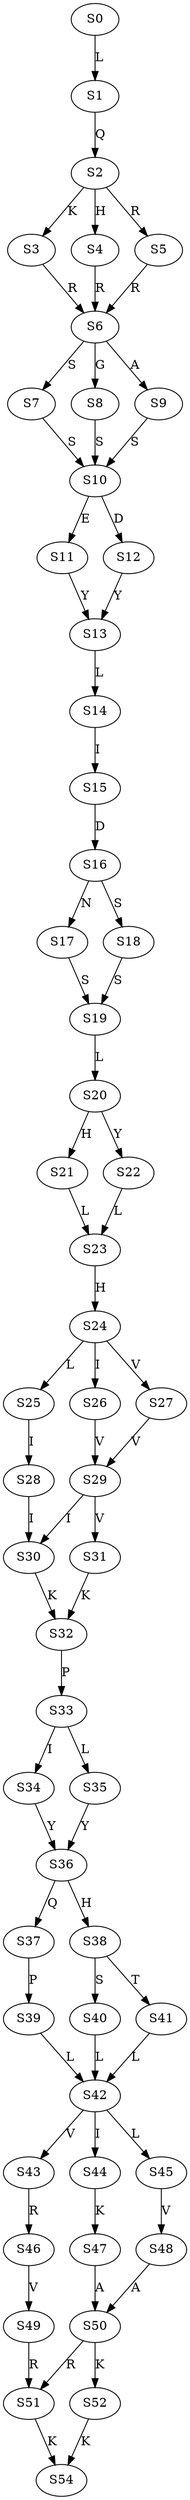 strict digraph  {
	S0 -> S1 [ label = L ];
	S1 -> S2 [ label = Q ];
	S2 -> S3 [ label = K ];
	S2 -> S4 [ label = H ];
	S2 -> S5 [ label = R ];
	S3 -> S6 [ label = R ];
	S4 -> S6 [ label = R ];
	S5 -> S6 [ label = R ];
	S6 -> S7 [ label = S ];
	S6 -> S8 [ label = G ];
	S6 -> S9 [ label = A ];
	S7 -> S10 [ label = S ];
	S8 -> S10 [ label = S ];
	S9 -> S10 [ label = S ];
	S10 -> S11 [ label = E ];
	S10 -> S12 [ label = D ];
	S11 -> S13 [ label = Y ];
	S12 -> S13 [ label = Y ];
	S13 -> S14 [ label = L ];
	S14 -> S15 [ label = I ];
	S15 -> S16 [ label = D ];
	S16 -> S17 [ label = N ];
	S16 -> S18 [ label = S ];
	S17 -> S19 [ label = S ];
	S18 -> S19 [ label = S ];
	S19 -> S20 [ label = L ];
	S20 -> S21 [ label = H ];
	S20 -> S22 [ label = Y ];
	S21 -> S23 [ label = L ];
	S22 -> S23 [ label = L ];
	S23 -> S24 [ label = H ];
	S24 -> S25 [ label = L ];
	S24 -> S26 [ label = I ];
	S24 -> S27 [ label = V ];
	S25 -> S28 [ label = I ];
	S26 -> S29 [ label = V ];
	S27 -> S29 [ label = V ];
	S28 -> S30 [ label = I ];
	S29 -> S31 [ label = V ];
	S29 -> S30 [ label = I ];
	S30 -> S32 [ label = K ];
	S31 -> S32 [ label = K ];
	S32 -> S33 [ label = P ];
	S33 -> S34 [ label = I ];
	S33 -> S35 [ label = L ];
	S34 -> S36 [ label = Y ];
	S35 -> S36 [ label = Y ];
	S36 -> S37 [ label = Q ];
	S36 -> S38 [ label = H ];
	S37 -> S39 [ label = P ];
	S38 -> S40 [ label = S ];
	S38 -> S41 [ label = T ];
	S39 -> S42 [ label = L ];
	S40 -> S42 [ label = L ];
	S41 -> S42 [ label = L ];
	S42 -> S43 [ label = V ];
	S42 -> S44 [ label = I ];
	S42 -> S45 [ label = L ];
	S43 -> S46 [ label = R ];
	S44 -> S47 [ label = K ];
	S45 -> S48 [ label = V ];
	S46 -> S49 [ label = V ];
	S47 -> S50 [ label = A ];
	S48 -> S50 [ label = A ];
	S49 -> S51 [ label = R ];
	S50 -> S52 [ label = K ];
	S50 -> S51 [ label = R ];
	S51 -> S54 [ label = K ];
	S52 -> S54 [ label = K ];
}
